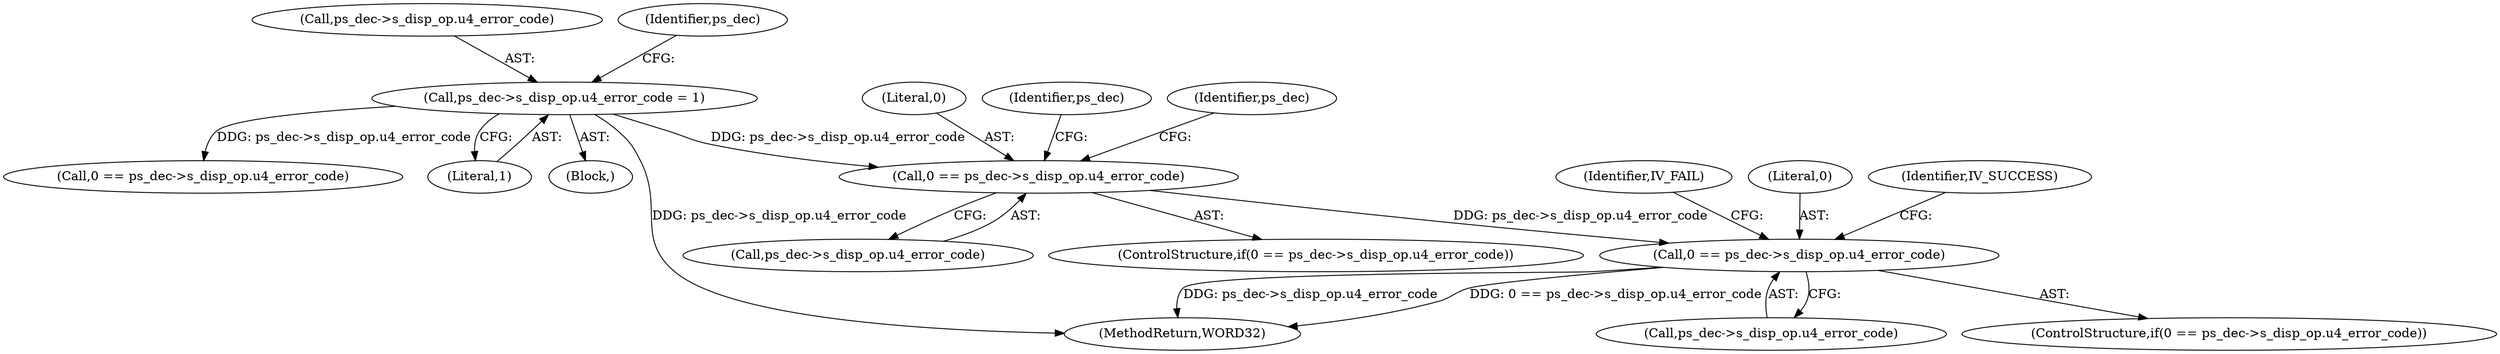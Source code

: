 digraph "0_Android_a78887bcffbc2995cf9ed72e0697acf560875e9e@pointer" {
"1000723" [label="(Call,0 == ps_dec->s_disp_op.u4_error_code)"];
"1000342" [label="(Call,ps_dec->s_disp_op.u4_error_code = 1)"];
"1000876" [label="(Call,0 == ps_dec->s_disp_op.u4_error_code)"];
"1000342" [label="(Call,ps_dec->s_disp_op.u4_error_code = 1)"];
"1000151" [label="(Block,)"];
"1000878" [label="(Call,ps_dec->s_disp_op.u4_error_code)"];
"1002129" [label="(MethodReturn,WORD32)"];
"1000888" [label="(Identifier,IV_FAIL)"];
"1001991" [label="(Call,0 == ps_dec->s_disp_op.u4_error_code)"];
"1000724" [label="(Literal,0)"];
"1000348" [label="(Literal,1)"];
"1000733" [label="(Identifier,ps_dec)"];
"1000725" [label="(Call,ps_dec->s_disp_op.u4_error_code)"];
"1000876" [label="(Call,0 == ps_dec->s_disp_op.u4_error_code)"];
"1000343" [label="(Call,ps_dec->s_disp_op.u4_error_code)"];
"1000723" [label="(Call,0 == ps_dec->s_disp_op.u4_error_code)"];
"1000770" [label="(Identifier,ps_dec)"];
"1000351" [label="(Identifier,ps_dec)"];
"1000877" [label="(Literal,0)"];
"1000885" [label="(Identifier,IV_SUCCESS)"];
"1000722" [label="(ControlStructure,if(0 == ps_dec->s_disp_op.u4_error_code))"];
"1000875" [label="(ControlStructure,if(0 == ps_dec->s_disp_op.u4_error_code))"];
"1000723" -> "1000722"  [label="AST: "];
"1000723" -> "1000725"  [label="CFG: "];
"1000724" -> "1000723"  [label="AST: "];
"1000725" -> "1000723"  [label="AST: "];
"1000733" -> "1000723"  [label="CFG: "];
"1000770" -> "1000723"  [label="CFG: "];
"1000342" -> "1000723"  [label="DDG: ps_dec->s_disp_op.u4_error_code"];
"1000723" -> "1000876"  [label="DDG: ps_dec->s_disp_op.u4_error_code"];
"1000342" -> "1000151"  [label="AST: "];
"1000342" -> "1000348"  [label="CFG: "];
"1000343" -> "1000342"  [label="AST: "];
"1000348" -> "1000342"  [label="AST: "];
"1000351" -> "1000342"  [label="CFG: "];
"1000342" -> "1002129"  [label="DDG: ps_dec->s_disp_op.u4_error_code"];
"1000342" -> "1001991"  [label="DDG: ps_dec->s_disp_op.u4_error_code"];
"1000876" -> "1000875"  [label="AST: "];
"1000876" -> "1000878"  [label="CFG: "];
"1000877" -> "1000876"  [label="AST: "];
"1000878" -> "1000876"  [label="AST: "];
"1000885" -> "1000876"  [label="CFG: "];
"1000888" -> "1000876"  [label="CFG: "];
"1000876" -> "1002129"  [label="DDG: ps_dec->s_disp_op.u4_error_code"];
"1000876" -> "1002129"  [label="DDG: 0 == ps_dec->s_disp_op.u4_error_code"];
}
